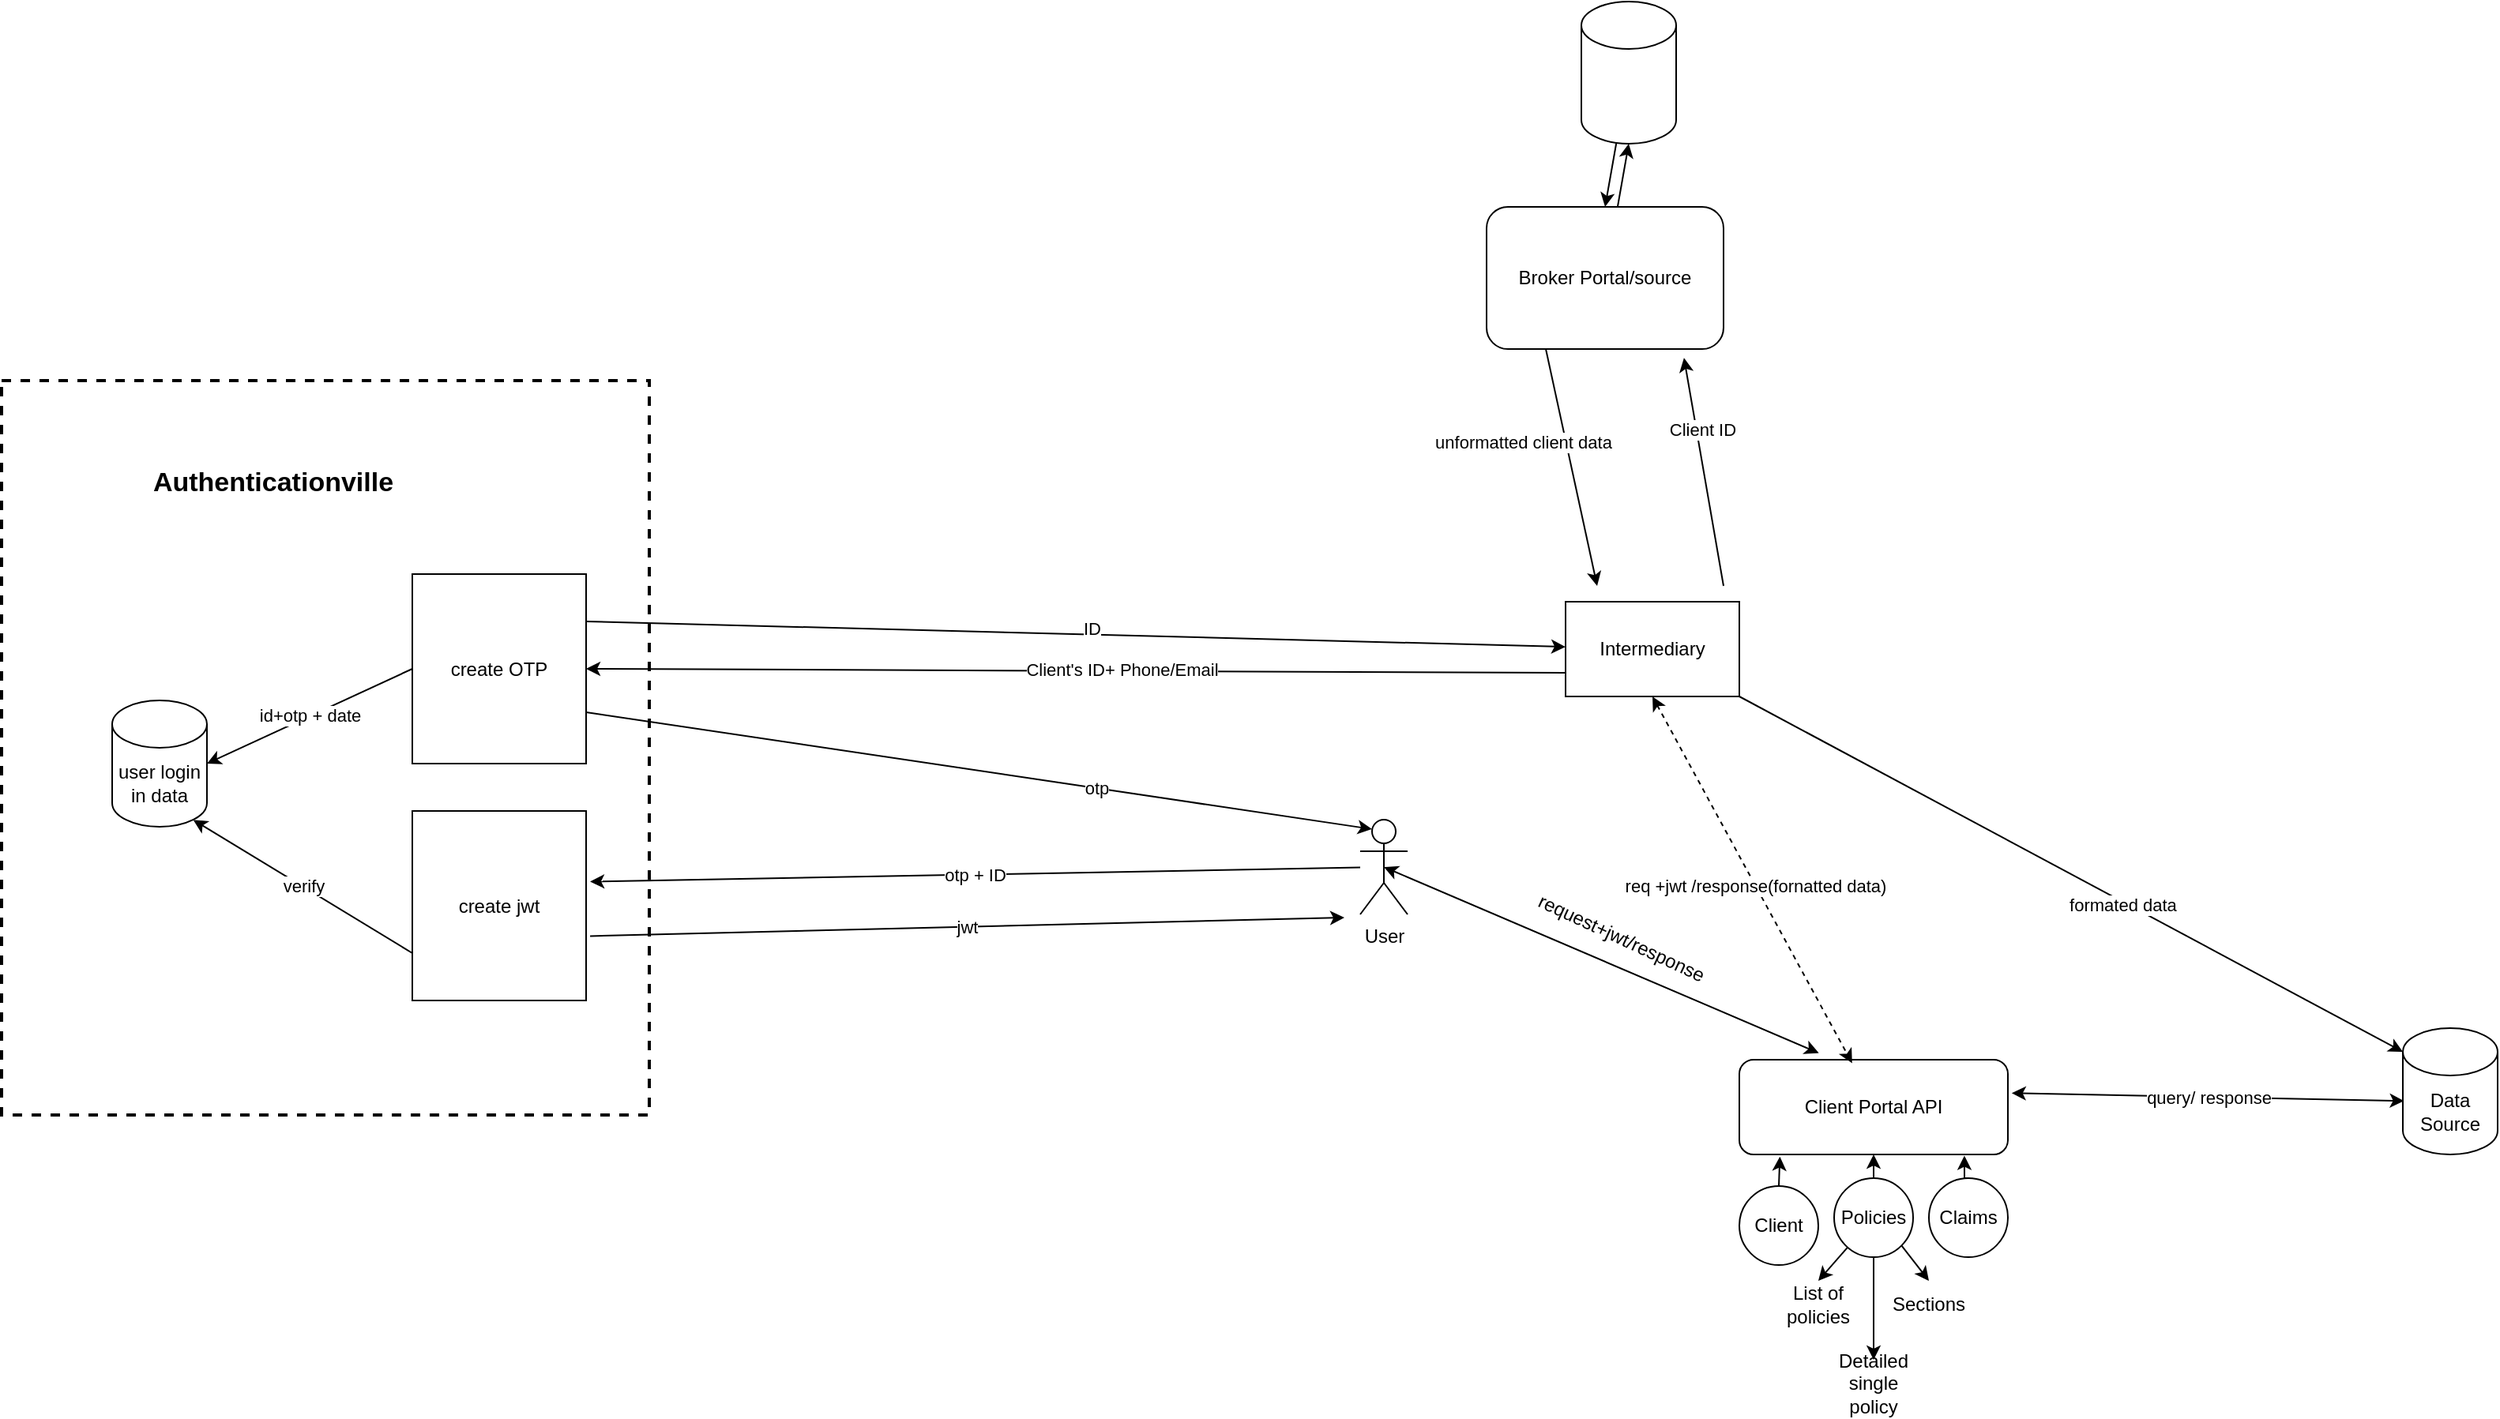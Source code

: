 <mxfile version="21.6.2" type="github">
  <diagram name="Page-1" id="knrInPN8lqqvU95grT6c">
    <mxGraphModel dx="3134" dy="1856" grid="1" gridSize="10" guides="1" tooltips="1" connect="1" arrows="1" fold="1" page="1" pageScale="1" pageWidth="850" pageHeight="1100" math="0" shadow="0">
      <root>
        <mxCell id="0" />
        <mxCell id="1" parent="0" />
        <mxCell id="bSBtjn1piVR9Yafa_rsW-26" value="" style="edgeStyle=none;rounded=0;orthogonalLoop=1;jettySize=auto;html=1;entryX=0.296;entryY=-0.07;entryDx=0;entryDy=0;entryPerimeter=0;exitX=0.5;exitY=0.5;exitDx=0;exitDy=0;exitPerimeter=0;startArrow=classic;startFill=1;" parent="1" source="bSBtjn1piVR9Yafa_rsW-37" target="o5Kga1oEtXIRGomeLSfw-21" edge="1">
          <mxGeometry x="0.044" y="-21" relative="1" as="geometry">
            <mxPoint x="-2.14" y="236.56" as="sourcePoint" />
            <Array as="points" />
            <mxPoint as="offset" />
          </mxGeometry>
        </mxCell>
        <mxCell id="bSBtjn1piVR9Yafa_rsW-9" value="" style="edgeStyle=none;rounded=0;orthogonalLoop=1;jettySize=auto;html=1;exitX=0.25;exitY=1;exitDx=0;exitDy=0;" parent="1" edge="1">
          <mxGeometry relative="1" as="geometry">
            <mxPoint x="405" y="-140" as="sourcePoint" />
            <mxPoint x="405" y="-140" as="targetPoint" />
          </mxGeometry>
        </mxCell>
        <mxCell id="bSBtjn1piVR9Yafa_rsW-20" style="edgeStyle=none;rounded=0;orthogonalLoop=1;jettySize=auto;html=1;exitX=0.25;exitY=1;exitDx=0;exitDy=0;" parent="1" source="o5Kga1oEtXIRGomeLSfw-7" edge="1">
          <mxGeometry relative="1" as="geometry">
            <mxPoint x="-110" y="70" as="sourcePoint" />
            <mxPoint x="90" y="60" as="targetPoint" />
          </mxGeometry>
        </mxCell>
        <mxCell id="bSBtjn1piVR9Yafa_rsW-21" value="unformatted client data" style="edgeLabel;html=1;align=center;verticalAlign=middle;resizable=0;points=[];" parent="bSBtjn1piVR9Yafa_rsW-20" vertex="1" connectable="0">
          <mxGeometry x="-0.225" relative="1" as="geometry">
            <mxPoint x="-27" y="1" as="offset" />
          </mxGeometry>
        </mxCell>
        <mxCell id="bSBtjn1piVR9Yafa_rsW-34" style="edgeStyle=none;rounded=0;orthogonalLoop=1;jettySize=auto;html=1;entryX=0.5;entryY=1;entryDx=0;entryDy=0;entryPerimeter=0;" parent="1" source="o5Kga1oEtXIRGomeLSfw-7" target="o5Kga1oEtXIRGomeLSfw-8" edge="1">
          <mxGeometry relative="1" as="geometry" />
        </mxCell>
        <mxCell id="o5Kga1oEtXIRGomeLSfw-7" value="Broker Portal/source" style="rounded=1;whiteSpace=wrap;html=1;" parent="1" vertex="1">
          <mxGeometry x="20" y="-180" width="150" height="90" as="geometry" />
        </mxCell>
        <mxCell id="bSBtjn1piVR9Yafa_rsW-35" style="edgeStyle=none;rounded=0;orthogonalLoop=1;jettySize=auto;html=1;entryX=0.5;entryY=0;entryDx=0;entryDy=0;" parent="1" source="o5Kga1oEtXIRGomeLSfw-8" target="o5Kga1oEtXIRGomeLSfw-7" edge="1">
          <mxGeometry relative="1" as="geometry" />
        </mxCell>
        <mxCell id="o5Kga1oEtXIRGomeLSfw-8" value="" style="shape=cylinder3;whiteSpace=wrap;html=1;boundedLbl=1;backgroundOutline=1;size=15;" parent="1" vertex="1">
          <mxGeometry x="80" y="-310" width="60" height="90" as="geometry" />
        </mxCell>
        <mxCell id="o5Kga1oEtXIRGomeLSfw-21" value="Client Portal API" style="rounded=1;whiteSpace=wrap;html=1;" parent="1" vertex="1">
          <mxGeometry x="180" y="360" width="170" height="60" as="geometry" />
        </mxCell>
        <mxCell id="o5Kga1oEtXIRGomeLSfw-36" style="edgeStyle=orthogonalEdgeStyle;rounded=0;orthogonalLoop=1;jettySize=auto;html=1;exitX=0.5;exitY=0;exitDx=0;exitDy=0;entryX=0.151;entryY=1.022;entryDx=0;entryDy=0;entryPerimeter=0;" parent="1" source="o5Kga1oEtXIRGomeLSfw-22" target="o5Kga1oEtXIRGomeLSfw-21" edge="1">
          <mxGeometry relative="1" as="geometry" />
        </mxCell>
        <mxCell id="o5Kga1oEtXIRGomeLSfw-22" value="Client" style="ellipse;whiteSpace=wrap;html=1;aspect=fixed;" parent="1" vertex="1">
          <mxGeometry x="180" y="440" width="50" height="50" as="geometry" />
        </mxCell>
        <mxCell id="o5Kga1oEtXIRGomeLSfw-38" style="edgeStyle=orthogonalEdgeStyle;rounded=0;orthogonalLoop=1;jettySize=auto;html=1;exitX=0.5;exitY=0;exitDx=0;exitDy=0;entryX=0.838;entryY=1.013;entryDx=0;entryDy=0;entryPerimeter=0;" parent="1" source="o5Kga1oEtXIRGomeLSfw-23" target="o5Kga1oEtXIRGomeLSfw-21" edge="1">
          <mxGeometry relative="1" as="geometry" />
        </mxCell>
        <mxCell id="o5Kga1oEtXIRGomeLSfw-23" value="Claims" style="ellipse;whiteSpace=wrap;html=1;aspect=fixed;" parent="1" vertex="1">
          <mxGeometry x="300" y="435" width="50" height="50" as="geometry" />
        </mxCell>
        <mxCell id="o5Kga1oEtXIRGomeLSfw-25" style="rounded=0;orthogonalLoop=1;jettySize=auto;html=1;entryX=0.5;entryY=0;entryDx=0;entryDy=0;" parent="1" source="o5Kga1oEtXIRGomeLSfw-24" target="o5Kga1oEtXIRGomeLSfw-29" edge="1">
          <mxGeometry relative="1" as="geometry">
            <mxPoint x="246.727" y="511.165" as="targetPoint" />
          </mxGeometry>
        </mxCell>
        <mxCell id="o5Kga1oEtXIRGomeLSfw-30" style="edgeStyle=orthogonalEdgeStyle;rounded=0;orthogonalLoop=1;jettySize=auto;html=1;" parent="1" source="o5Kga1oEtXIRGomeLSfw-24" edge="1">
          <mxGeometry relative="1" as="geometry">
            <mxPoint x="265" y="550" as="targetPoint" />
          </mxGeometry>
        </mxCell>
        <mxCell id="o5Kga1oEtXIRGomeLSfw-32" style="rounded=0;orthogonalLoop=1;jettySize=auto;html=1;exitX=1;exitY=1;exitDx=0;exitDy=0;entryX=0.5;entryY=0;entryDx=0;entryDy=0;" parent="1" source="o5Kga1oEtXIRGomeLSfw-24" target="o5Kga1oEtXIRGomeLSfw-35" edge="1">
          <mxGeometry relative="1" as="geometry">
            <mxPoint x="285" y="510" as="targetPoint" />
          </mxGeometry>
        </mxCell>
        <mxCell id="o5Kga1oEtXIRGomeLSfw-37" style="edgeStyle=orthogonalEdgeStyle;rounded=0;orthogonalLoop=1;jettySize=auto;html=1;exitX=0.5;exitY=0;exitDx=0;exitDy=0;entryX=0.5;entryY=1;entryDx=0;entryDy=0;" parent="1" source="o5Kga1oEtXIRGomeLSfw-24" target="o5Kga1oEtXIRGomeLSfw-21" edge="1">
          <mxGeometry relative="1" as="geometry" />
        </mxCell>
        <mxCell id="o5Kga1oEtXIRGomeLSfw-24" value="Policies" style="ellipse;whiteSpace=wrap;html=1;aspect=fixed;" parent="1" vertex="1">
          <mxGeometry x="240" y="435" width="50" height="50" as="geometry" />
        </mxCell>
        <mxCell id="o5Kga1oEtXIRGomeLSfw-29" value="List of policies" style="text;html=1;strokeColor=none;fillColor=none;align=center;verticalAlign=middle;whiteSpace=wrap;rounded=0;" parent="1" vertex="1">
          <mxGeometry x="200" y="500" width="60" height="30" as="geometry" />
        </mxCell>
        <mxCell id="o5Kga1oEtXIRGomeLSfw-31" value="Detailed single policy" style="text;html=1;strokeColor=none;fillColor=none;align=center;verticalAlign=middle;whiteSpace=wrap;rounded=0;" parent="1" vertex="1">
          <mxGeometry x="235" y="550" width="60" height="30" as="geometry" />
        </mxCell>
        <mxCell id="o5Kga1oEtXIRGomeLSfw-35" value="Sections" style="text;html=1;strokeColor=none;fillColor=none;align=center;verticalAlign=middle;whiteSpace=wrap;rounded=0;" parent="1" vertex="1">
          <mxGeometry x="270" y="500" width="60" height="30" as="geometry" />
        </mxCell>
        <mxCell id="bSBtjn1piVR9Yafa_rsW-7" value="formated data&amp;nbsp;" style="rounded=0;orthogonalLoop=1;jettySize=auto;html=1;entryX=0;entryY=0;entryDx=0;entryDy=15;entryPerimeter=0;exitX=1;exitY=1;exitDx=0;exitDy=0;" parent="1" source="bSBtjn1piVR9Yafa_rsW-6" target="bSBtjn1piVR9Yafa_rsW-25" edge="1">
          <mxGeometry x="0.164" y="-1" relative="1" as="geometry">
            <mxPoint x="245.625" y="230" as="targetPoint" />
            <mxPoint as="offset" />
          </mxGeometry>
        </mxCell>
        <mxCell id="bSBtjn1piVR9Yafa_rsW-18" style="edgeStyle=none;rounded=0;orthogonalLoop=1;jettySize=auto;html=1;entryX=0.833;entryY=1.062;entryDx=0;entryDy=0;entryPerimeter=0;" parent="1" target="o5Kga1oEtXIRGomeLSfw-7" edge="1">
          <mxGeometry relative="1" as="geometry">
            <mxPoint x="170" y="60" as="sourcePoint" />
          </mxGeometry>
        </mxCell>
        <mxCell id="bSBtjn1piVR9Yafa_rsW-19" value="Client ID&amp;nbsp;" style="edgeLabel;html=1;align=center;verticalAlign=middle;resizable=0;points=[];" parent="bSBtjn1piVR9Yafa_rsW-18" vertex="1" connectable="0">
          <mxGeometry x="0.355" y="-1" relative="1" as="geometry">
            <mxPoint x="4" y="-1" as="offset" />
          </mxGeometry>
        </mxCell>
        <mxCell id="bSBtjn1piVR9Yafa_rsW-60" value="Client&#39;s ID+ Phone/Email" style="edgeStyle=none;rounded=0;orthogonalLoop=1;jettySize=auto;html=1;entryX=1;entryY=0.5;entryDx=0;entryDy=0;exitX=0;exitY=0.75;exitDx=0;exitDy=0;" parent="1" source="bSBtjn1piVR9Yafa_rsW-6" target="bSBtjn1piVR9Yafa_rsW-55" edge="1">
          <mxGeometry x="-0.092" y="-1" relative="1" as="geometry">
            <mxPoint as="offset" />
          </mxGeometry>
        </mxCell>
        <mxCell id="WuVwR11DkCyQeINiWKVU-7" value="req +jwt /response(fornatted data)" style="rounded=0;orthogonalLoop=1;jettySize=auto;html=1;exitX=0.5;exitY=1;exitDx=0;exitDy=0;entryX=0.42;entryY=0.037;entryDx=0;entryDy=0;entryPerimeter=0;startArrow=classic;startFill=1;dashed=1;" edge="1" parent="1" source="bSBtjn1piVR9Yafa_rsW-6" target="o5Kga1oEtXIRGomeLSfw-21">
          <mxGeometry x="0.032" relative="1" as="geometry">
            <mxPoint as="offset" />
          </mxGeometry>
        </mxCell>
        <mxCell id="bSBtjn1piVR9Yafa_rsW-6" value="Intermediary" style="rounded=1;whiteSpace=wrap;html=1;arcSize=0;" parent="1" vertex="1">
          <mxGeometry x="70" y="70" width="110" height="60" as="geometry" />
        </mxCell>
        <mxCell id="bSBtjn1piVR9Yafa_rsW-91" value="query/ response" style="edgeStyle=none;rounded=0;orthogonalLoop=1;jettySize=auto;html=1;entryX=1.014;entryY=0.352;entryDx=0;entryDy=0;startArrow=classic;startFill=1;entryPerimeter=0;exitX=0.013;exitY=0.576;exitDx=0;exitDy=0;exitPerimeter=0;" parent="1" source="bSBtjn1piVR9Yafa_rsW-25" target="o5Kga1oEtXIRGomeLSfw-21" edge="1">
          <mxGeometry relative="1" as="geometry">
            <mxPoint x="600" y="375" as="sourcePoint" />
            <mxPoint x="360" y="385" as="targetPoint" />
          </mxGeometry>
        </mxCell>
        <mxCell id="bSBtjn1piVR9Yafa_rsW-25" value="Data Source" style="shape=cylinder3;whiteSpace=wrap;html=1;boundedLbl=1;backgroundOutline=1;size=15;" parent="1" vertex="1">
          <mxGeometry x="600" y="340" width="60" height="80" as="geometry" />
        </mxCell>
        <mxCell id="bSBtjn1piVR9Yafa_rsW-83" value="otp + ID" style="edgeStyle=none;rounded=0;orthogonalLoop=1;jettySize=auto;html=1;entryX=1.023;entryY=0.373;entryDx=0;entryDy=0;entryPerimeter=0;" parent="1" source="bSBtjn1piVR9Yafa_rsW-37" target="bSBtjn1piVR9Yafa_rsW-81" edge="1">
          <mxGeometry relative="1" as="geometry" />
        </mxCell>
        <mxCell id="bSBtjn1piVR9Yafa_rsW-37" value="User" style="shape=umlActor;verticalLabelPosition=bottom;verticalAlign=top;html=1;outlineConnect=0;" parent="1" vertex="1">
          <mxGeometry x="-60" y="208" width="30" height="60" as="geometry" />
        </mxCell>
        <mxCell id="bSBtjn1piVR9Yafa_rsW-51" style="edgeStyle=none;rounded=0;orthogonalLoop=1;jettySize=auto;html=1;exitX=0.5;exitY=1;exitDx=0;exitDy=0;" parent="1" source="o5Kga1oEtXIRGomeLSfw-24" target="o5Kga1oEtXIRGomeLSfw-24" edge="1">
          <mxGeometry relative="1" as="geometry" />
        </mxCell>
        <mxCell id="bSBtjn1piVR9Yafa_rsW-67" value="id+otp + date" style="edgeStyle=none;rounded=0;orthogonalLoop=1;jettySize=auto;html=1;exitX=0;exitY=0.5;exitDx=0;exitDy=0;entryX=1;entryY=0.5;entryDx=0;entryDy=0;entryPerimeter=0;" parent="1" source="bSBtjn1piVR9Yafa_rsW-55" target="bSBtjn1piVR9Yafa_rsW-65" edge="1">
          <mxGeometry relative="1" as="geometry" />
        </mxCell>
        <mxCell id="bSBtjn1piVR9Yafa_rsW-77" style="edgeStyle=none;rounded=0;orthogonalLoop=1;jettySize=auto;html=1;exitX=1;exitY=0.75;exitDx=0;exitDy=0;entryX=0.25;entryY=0.1;entryDx=0;entryDy=0;entryPerimeter=0;" parent="1" target="bSBtjn1piVR9Yafa_rsW-37" edge="1">
          <mxGeometry relative="1" as="geometry">
            <mxPoint x="-550" y="140" as="sourcePoint" />
            <Array as="points" />
            <mxPoint x="-70" y="210" as="targetPoint" />
          </mxGeometry>
        </mxCell>
        <mxCell id="bSBtjn1piVR9Yafa_rsW-78" value="otp" style="edgeLabel;html=1;align=center;verticalAlign=middle;resizable=0;points=[];" parent="bSBtjn1piVR9Yafa_rsW-77" vertex="1" connectable="0">
          <mxGeometry x="0.299" relative="1" as="geometry">
            <mxPoint as="offset" />
          </mxGeometry>
        </mxCell>
        <mxCell id="WuVwR11DkCyQeINiWKVU-11" style="edgeStyle=none;rounded=0;orthogonalLoop=1;jettySize=auto;html=1;exitX=1;exitY=0.25;exitDx=0;exitDy=0;" edge="1" parent="1" source="bSBtjn1piVR9Yafa_rsW-55" target="bSBtjn1piVR9Yafa_rsW-6">
          <mxGeometry relative="1" as="geometry" />
        </mxCell>
        <mxCell id="WuVwR11DkCyQeINiWKVU-12" value="ID" style="edgeLabel;html=1;align=center;verticalAlign=middle;resizable=0;points=[];" vertex="1" connectable="0" parent="WuVwR11DkCyQeINiWKVU-11">
          <mxGeometry x="-0.084" y="3" relative="1" as="geometry">
            <mxPoint x="36" as="offset" />
          </mxGeometry>
        </mxCell>
        <mxCell id="bSBtjn1piVR9Yafa_rsW-55" value="create OTP" style="rounded=1;whiteSpace=wrap;html=1;arcSize=0;" parent="1" vertex="1">
          <mxGeometry x="-660" y="52.5" width="110" height="120" as="geometry" />
        </mxCell>
        <mxCell id="bSBtjn1piVR9Yafa_rsW-65" value="user login in data" style="shape=cylinder3;whiteSpace=wrap;html=1;boundedLbl=1;backgroundOutline=1;size=15;" parent="1" vertex="1">
          <mxGeometry x="-850" y="132.5" width="60" height="80" as="geometry" />
        </mxCell>
        <mxCell id="bSBtjn1piVR9Yafa_rsW-46" value="request+jwt/response" style="text;html=1;align=center;verticalAlign=middle;resizable=0;points=[];autosize=1;strokeColor=none;fillColor=none;rotation=25;" parent="1" vertex="1">
          <mxGeometry x="35" y="268" width="140" height="30" as="geometry" />
        </mxCell>
        <mxCell id="bSBtjn1piVR9Yafa_rsW-84" value="jwt" style="edgeStyle=none;rounded=0;orthogonalLoop=1;jettySize=auto;html=1;exitX=1.023;exitY=0.66;exitDx=0;exitDy=0;exitPerimeter=0;" parent="1" source="bSBtjn1piVR9Yafa_rsW-81" edge="1">
          <mxGeometry relative="1" as="geometry">
            <mxPoint x="-70" y="270" as="targetPoint" />
          </mxGeometry>
        </mxCell>
        <mxCell id="bSBtjn1piVR9Yafa_rsW-81" value="create jwt" style="rounded=1;whiteSpace=wrap;html=1;arcSize=0;" parent="1" vertex="1">
          <mxGeometry x="-660" y="202.5" width="110" height="120" as="geometry" />
        </mxCell>
        <mxCell id="WuVwR11DkCyQeINiWKVU-1" value="" style="rounded=0;whiteSpace=wrap;html=1;dashed=1;fillColor=none;strokeWidth=2;" vertex="1" parent="1">
          <mxGeometry x="-920" y="-70" width="410" height="465" as="geometry" />
        </mxCell>
        <mxCell id="bSBtjn1piVR9Yafa_rsW-88" value="verify" style="edgeStyle=none;rounded=0;orthogonalLoop=1;jettySize=auto;html=1;entryX=0.855;entryY=1;entryDx=0;entryDy=-4.35;entryPerimeter=0;exitX=0;exitY=0.75;exitDx=0;exitDy=0;" parent="1" source="bSBtjn1piVR9Yafa_rsW-81" target="bSBtjn1piVR9Yafa_rsW-65" edge="1">
          <mxGeometry relative="1" as="geometry">
            <mxPoint x="-690" y="272.5" as="sourcePoint" />
            <mxPoint x="-680" y="287.5" as="targetPoint" />
          </mxGeometry>
        </mxCell>
        <mxCell id="WuVwR11DkCyQeINiWKVU-3" value="&lt;font size=&quot;1&quot; style=&quot;&quot;&gt;&lt;b style=&quot;font-size: 17px;&quot;&gt;Authenticationville&lt;/b&gt;&lt;/font&gt;" style="text;html=1;strokeColor=none;fillColor=none;align=center;verticalAlign=middle;whiteSpace=wrap;rounded=0;" vertex="1" parent="1">
          <mxGeometry x="-778" y="-20" width="60" height="30" as="geometry" />
        </mxCell>
      </root>
    </mxGraphModel>
  </diagram>
</mxfile>
